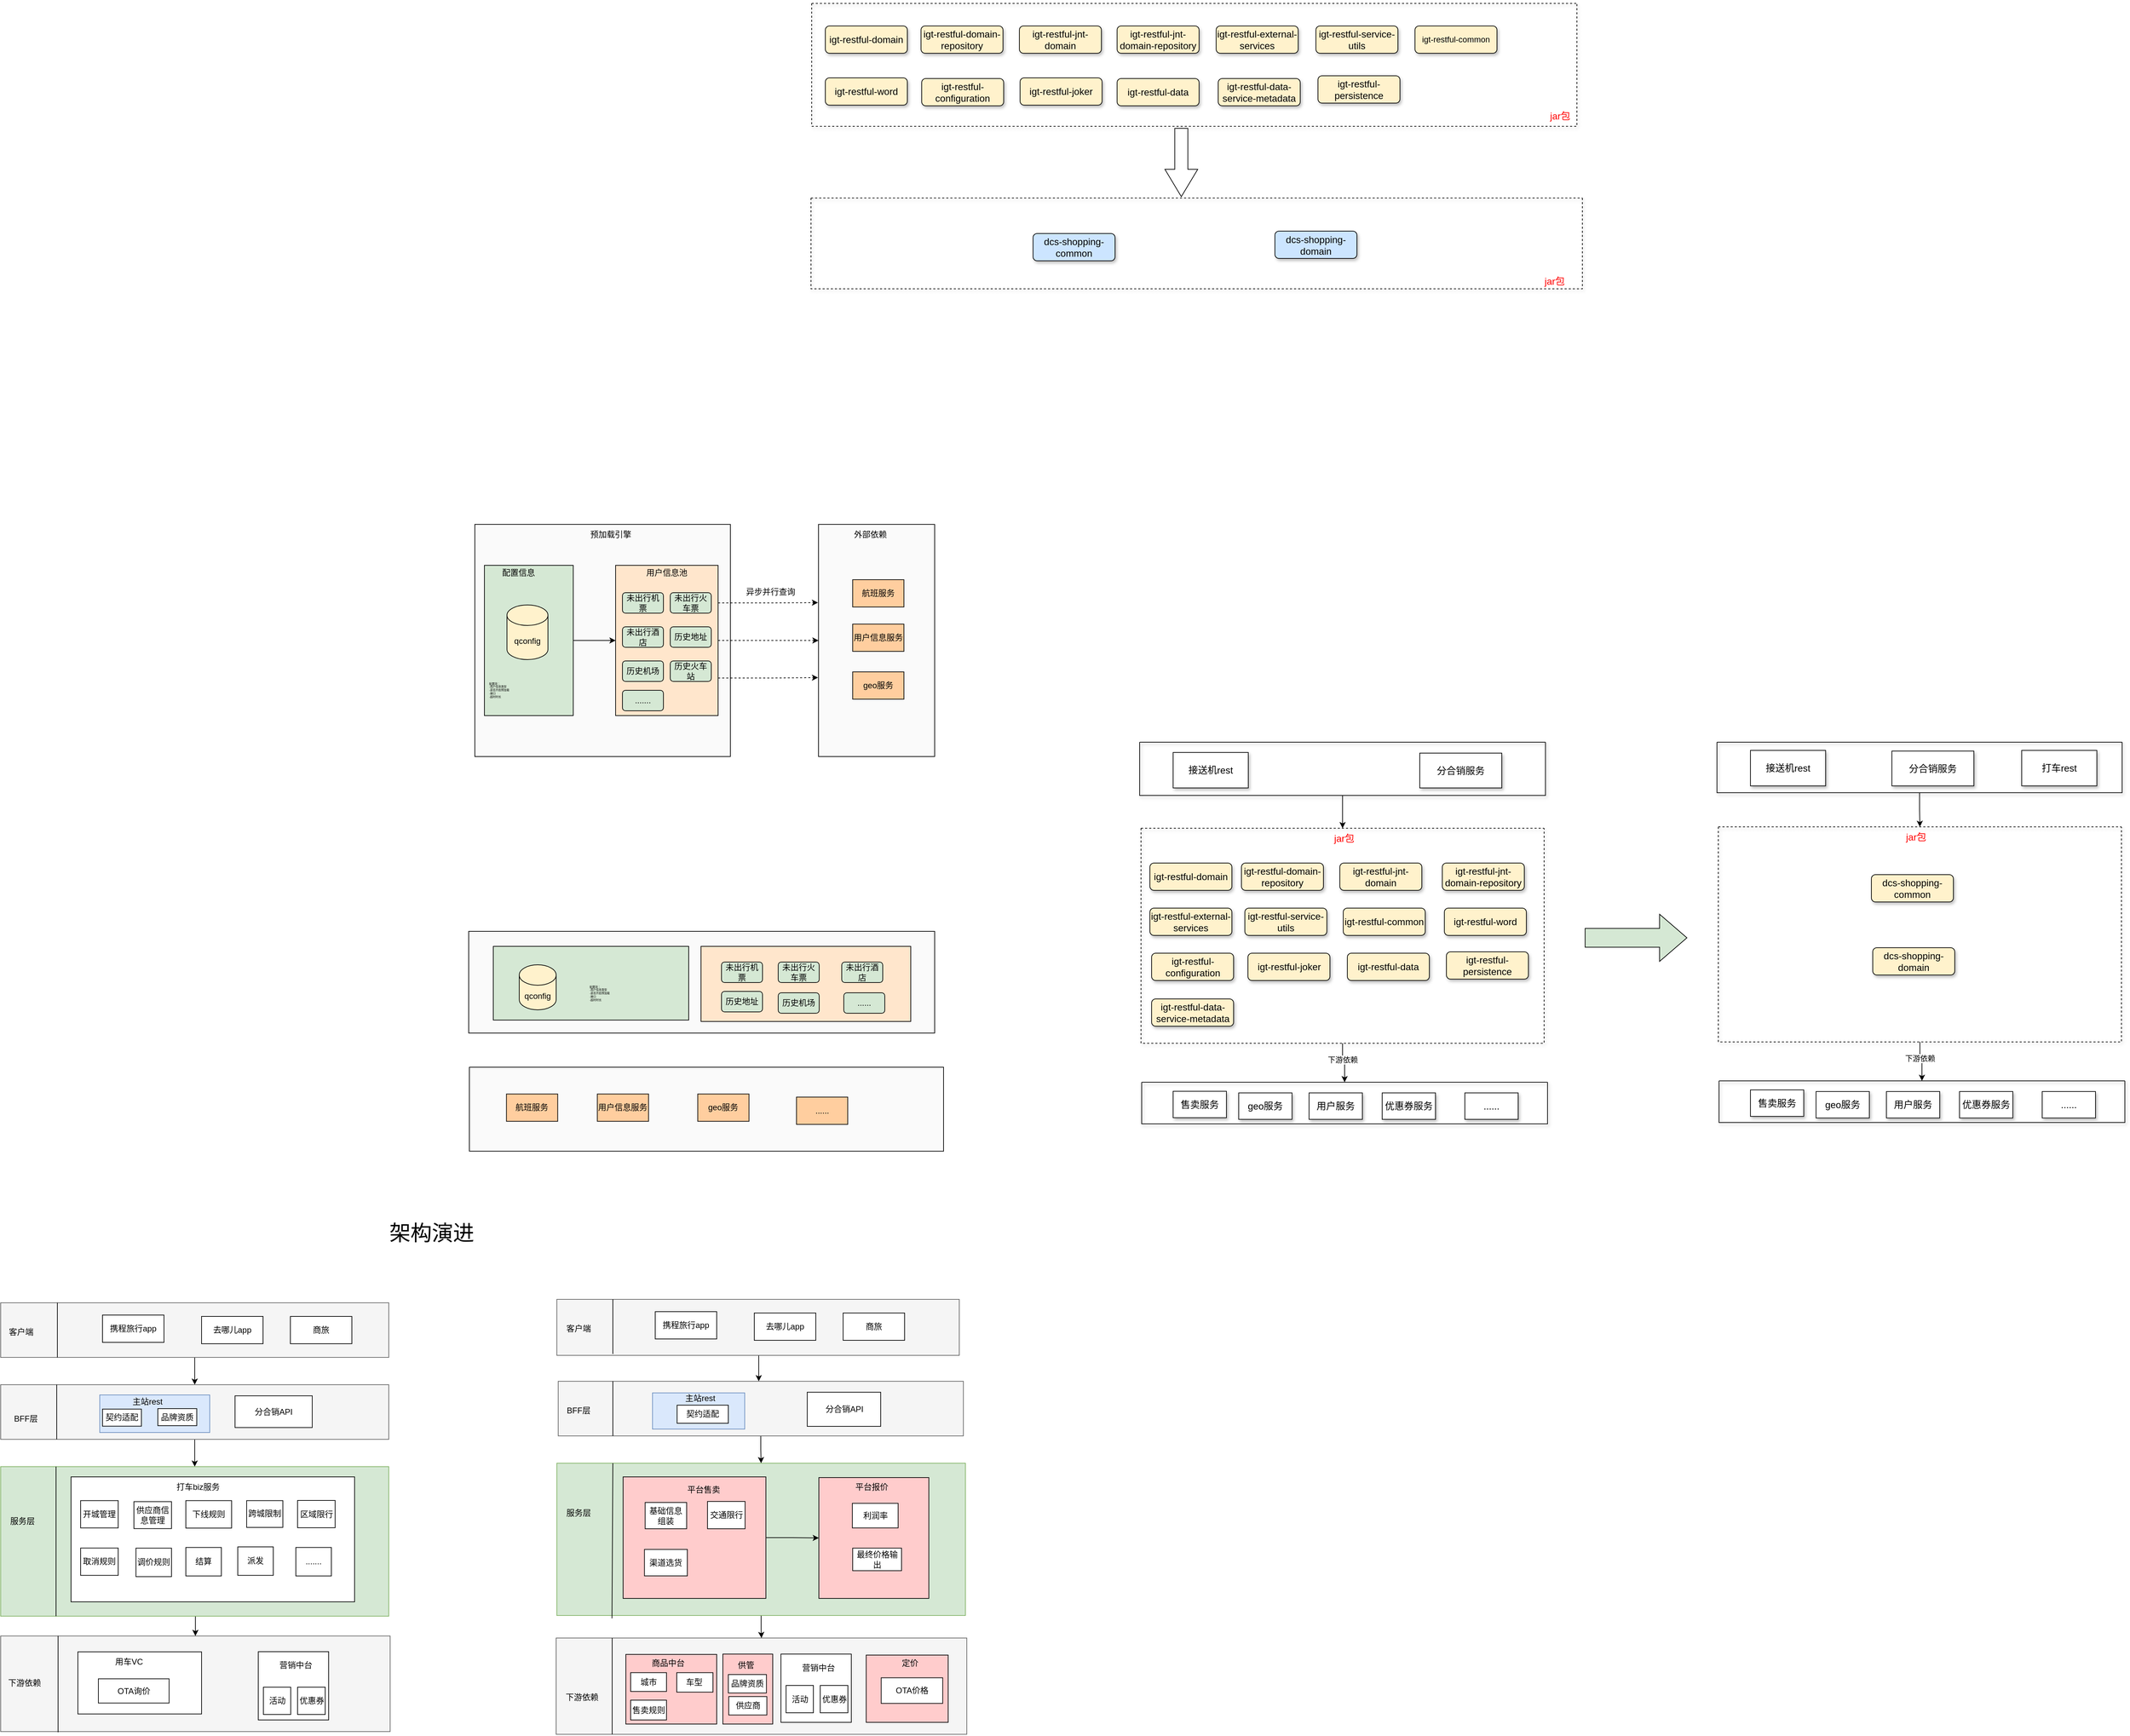<mxfile version="22.1.18" type="github">
  <diagram name="第 1 页" id="ojvPi8WQd3-tFRqyGhmH">
    <mxGraphModel dx="2836" dy="1475" grid="0" gridSize="10" guides="1" tooltips="1" connect="1" arrows="1" fold="1" page="0" pageScale="1" pageWidth="827" pageHeight="1169" math="0" shadow="0">
      <root>
        <mxCell id="0" />
        <mxCell id="1" parent="0" />
        <mxCell id="dn2wFribe9WqmOmaaQCE-37" value="" style="rounded=0;whiteSpace=wrap;html=1;fillColor=#FAFAFA;" parent="1" vertex="1">
          <mxGeometry x="-874" y="140" width="374" height="340" as="geometry" />
        </mxCell>
        <mxCell id="dn2wFribe9WqmOmaaQCE-65" style="edgeStyle=orthogonalEdgeStyle;rounded=0;orthogonalLoop=1;jettySize=auto;html=1;exitX=1;exitY=0.5;exitDx=0;exitDy=0;" parent="1" source="dn2wFribe9WqmOmaaQCE-63" target="dn2wFribe9WqmOmaaQCE-39" edge="1">
          <mxGeometry relative="1" as="geometry" />
        </mxCell>
        <mxCell id="dn2wFribe9WqmOmaaQCE-63" value="" style="rounded=0;whiteSpace=wrap;html=1;fillColor=#D5E8D4;" parent="1" vertex="1">
          <mxGeometry x="-860" y="200" width="130" height="220" as="geometry" />
        </mxCell>
        <mxCell id="dn2wFribe9WqmOmaaQCE-38" value="" style="rounded=0;whiteSpace=wrap;html=1;fillColor=#FAFAFA;" parent="1" vertex="1">
          <mxGeometry x="-371" y="140" width="170" height="340" as="geometry" />
        </mxCell>
        <mxCell id="dn2wFribe9WqmOmaaQCE-57" style="edgeStyle=orthogonalEdgeStyle;rounded=0;orthogonalLoop=1;jettySize=auto;html=1;exitX=1;exitY=0.5;exitDx=0;exitDy=0;entryX=0;entryY=0.5;entryDx=0;entryDy=0;dashed=1;" parent="1" source="dn2wFribe9WqmOmaaQCE-39" target="dn2wFribe9WqmOmaaQCE-38" edge="1">
          <mxGeometry relative="1" as="geometry" />
        </mxCell>
        <mxCell id="dn2wFribe9WqmOmaaQCE-39" value="" style="rounded=0;whiteSpace=wrap;html=1;fillColor=#FFE6CC;" parent="1" vertex="1">
          <mxGeometry x="-668" y="200" width="150" height="220" as="geometry" />
        </mxCell>
        <mxCell id="dn2wFribe9WqmOmaaQCE-40" value="未出行机票" style="rounded=1;whiteSpace=wrap;html=1;fillColor=#D5E8D4;" parent="1" vertex="1">
          <mxGeometry x="-658" y="240" width="60" height="30" as="geometry" />
        </mxCell>
        <mxCell id="dn2wFribe9WqmOmaaQCE-41" value="未出行火车票" style="rounded=1;whiteSpace=wrap;html=1;fillColor=#D5E8D4;" parent="1" vertex="1">
          <mxGeometry x="-588" y="240" width="60" height="30" as="geometry" />
        </mxCell>
        <mxCell id="dn2wFribe9WqmOmaaQCE-42" value="未出行酒店" style="rounded=1;whiteSpace=wrap;html=1;fillColor=#D5E8D4;" parent="1" vertex="1">
          <mxGeometry x="-658" y="290" width="60" height="30" as="geometry" />
        </mxCell>
        <mxCell id="dn2wFribe9WqmOmaaQCE-43" value="历史地址" style="rounded=1;whiteSpace=wrap;html=1;fillColor=#D5E8D4;" parent="1" vertex="1">
          <mxGeometry x="-588" y="290" width="60" height="30" as="geometry" />
        </mxCell>
        <mxCell id="dn2wFribe9WqmOmaaQCE-44" value="历史机场" style="rounded=1;whiteSpace=wrap;html=1;fillColor=#D5E8D4;" parent="1" vertex="1">
          <mxGeometry x="-658" y="340" width="60" height="30" as="geometry" />
        </mxCell>
        <mxCell id="dn2wFribe9WqmOmaaQCE-45" value="历史火车站" style="rounded=1;whiteSpace=wrap;html=1;fillColor=#D5E8D4;" parent="1" vertex="1">
          <mxGeometry x="-588" y="340" width="60" height="30" as="geometry" />
        </mxCell>
        <mxCell id="dn2wFribe9WqmOmaaQCE-46" value="......." style="rounded=1;whiteSpace=wrap;html=1;fillColor=#D5E8D4;" parent="1" vertex="1">
          <mxGeometry x="-658" y="383" width="60" height="30" as="geometry" />
        </mxCell>
        <mxCell id="dn2wFribe9WqmOmaaQCE-50" value="用户信息池" style="text;html=1;strokeColor=none;fillColor=none;align=center;verticalAlign=middle;whiteSpace=wrap;rounded=0;" parent="1" vertex="1">
          <mxGeometry x="-632" y="196" width="78" height="30" as="geometry" />
        </mxCell>
        <mxCell id="dn2wFribe9WqmOmaaQCE-51" value="外部依赖" style="text;html=1;strokeColor=none;fillColor=none;align=center;verticalAlign=middle;whiteSpace=wrap;rounded=0;" parent="1" vertex="1">
          <mxGeometry x="-325" y="140" width="60" height="30" as="geometry" />
        </mxCell>
        <mxCell id="dn2wFribe9WqmOmaaQCE-52" value="航班服务" style="rounded=0;whiteSpace=wrap;html=1;fillColor=#FFCE9F;" parent="1" vertex="1">
          <mxGeometry x="-321" y="221" width="75" height="40" as="geometry" />
        </mxCell>
        <mxCell id="dn2wFribe9WqmOmaaQCE-53" value="用户信息服务" style="rounded=0;whiteSpace=wrap;html=1;fillColor=#FFCE9F;" parent="1" vertex="1">
          <mxGeometry x="-321" y="286" width="75" height="40" as="geometry" />
        </mxCell>
        <mxCell id="dn2wFribe9WqmOmaaQCE-55" value="geo服务" style="rounded=0;whiteSpace=wrap;html=1;fillColor=#FFCE9F;" parent="1" vertex="1">
          <mxGeometry x="-321" y="356" width="75" height="40" as="geometry" />
        </mxCell>
        <mxCell id="dn2wFribe9WqmOmaaQCE-58" style="edgeStyle=orthogonalEdgeStyle;rounded=0;orthogonalLoop=1;jettySize=auto;html=1;exitX=1;exitY=0.75;exitDx=0;exitDy=0;entryX=-0.004;entryY=0.66;entryDx=0;entryDy=0;entryPerimeter=0;dashed=1;" parent="1" source="dn2wFribe9WqmOmaaQCE-39" target="dn2wFribe9WqmOmaaQCE-38" edge="1">
          <mxGeometry relative="1" as="geometry" />
        </mxCell>
        <mxCell id="dn2wFribe9WqmOmaaQCE-59" style="edgeStyle=orthogonalEdgeStyle;rounded=0;orthogonalLoop=1;jettySize=auto;html=1;exitX=1;exitY=0.25;exitDx=0;exitDy=0;entryX=-0.004;entryY=0.337;entryDx=0;entryDy=0;entryPerimeter=0;dashed=1;" parent="1" source="dn2wFribe9WqmOmaaQCE-39" target="dn2wFribe9WqmOmaaQCE-38" edge="1">
          <mxGeometry relative="1" as="geometry" />
        </mxCell>
        <mxCell id="dn2wFribe9WqmOmaaQCE-60" value="异步并行查询" style="text;html=1;strokeColor=none;fillColor=none;align=center;verticalAlign=middle;whiteSpace=wrap;rounded=0;" parent="1" vertex="1">
          <mxGeometry x="-480" y="226" width="78" height="26" as="geometry" />
        </mxCell>
        <mxCell id="dn2wFribe9WqmOmaaQCE-61" value="预加载引擎" style="text;html=1;strokeColor=none;fillColor=none;align=center;verticalAlign=middle;whiteSpace=wrap;rounded=0;" parent="1" vertex="1">
          <mxGeometry x="-710" y="140" width="70" height="30" as="geometry" />
        </mxCell>
        <mxCell id="dn2wFribe9WqmOmaaQCE-62" value="qconfig" style="shape=cylinder3;whiteSpace=wrap;html=1;boundedLbl=1;backgroundOutline=1;size=15;fillColor=#FFF2CC;" parent="1" vertex="1">
          <mxGeometry x="-827" y="258" width="60" height="80" as="geometry" />
        </mxCell>
        <mxCell id="dn2wFribe9WqmOmaaQCE-64" value="配置信息" style="text;html=1;strokeColor=none;fillColor=none;align=center;verticalAlign=middle;whiteSpace=wrap;rounded=0;" parent="1" vertex="1">
          <mxGeometry x="-840" y="196" width="60" height="30" as="geometry" />
        </mxCell>
        <mxCell id="dn2wFribe9WqmOmaaQCE-66" value="配置项：&lt;br style=&quot;font-size: 4px;&quot;&gt;-用户信息类型&lt;br style=&quot;font-size: 4px;&quot;&gt;-是否开启预加载&lt;br style=&quot;font-size: 4px;&quot;&gt;-接口&lt;br style=&quot;font-size: 4px;&quot;&gt;-超时时长" style="text;html=1;strokeColor=none;fillColor=none;align=left;verticalAlign=middle;whiteSpace=wrap;rounded=0;fontSize=4;" parent="1" vertex="1">
          <mxGeometry x="-855.5" y="353" width="121" height="60" as="geometry" />
        </mxCell>
        <mxCell id="dn2wFribe9WqmOmaaQCE-68" value="" style="rounded=0;whiteSpace=wrap;html=1;fillColor=#FAFAFA;" parent="1" vertex="1">
          <mxGeometry x="-883" y="736" width="682" height="149" as="geometry" />
        </mxCell>
        <mxCell id="dn2wFribe9WqmOmaaQCE-70" value="" style="rounded=0;whiteSpace=wrap;html=1;fillColor=#D5E8D4;" parent="1" vertex="1">
          <mxGeometry x="-847" y="758" width="286" height="108" as="geometry" />
        </mxCell>
        <mxCell id="dn2wFribe9WqmOmaaQCE-71" value="" style="rounded=0;whiteSpace=wrap;html=1;fillColor=#FAFAFA;" parent="1" vertex="1">
          <mxGeometry x="-882" y="935" width="694" height="123" as="geometry" />
        </mxCell>
        <mxCell id="dn2wFribe9WqmOmaaQCE-73" value="" style="rounded=0;whiteSpace=wrap;html=1;fillColor=#FFE6CC;" parent="1" vertex="1">
          <mxGeometry x="-543" y="758" width="307" height="110" as="geometry" />
        </mxCell>
        <mxCell id="dn2wFribe9WqmOmaaQCE-74" value="未出行机票" style="rounded=1;whiteSpace=wrap;html=1;fillColor=#D5E8D4;" parent="1" vertex="1">
          <mxGeometry x="-513" y="781" width="60" height="30" as="geometry" />
        </mxCell>
        <mxCell id="dn2wFribe9WqmOmaaQCE-75" value="未出行火车票" style="rounded=1;whiteSpace=wrap;html=1;fillColor=#D5E8D4;" parent="1" vertex="1">
          <mxGeometry x="-430" y="781" width="60" height="30" as="geometry" />
        </mxCell>
        <mxCell id="dn2wFribe9WqmOmaaQCE-76" value="未出行酒店" style="rounded=1;whiteSpace=wrap;html=1;fillColor=#D5E8D4;" parent="1" vertex="1">
          <mxGeometry x="-337" y="781" width="60" height="30" as="geometry" />
        </mxCell>
        <mxCell id="dn2wFribe9WqmOmaaQCE-77" value="历史地址" style="rounded=1;whiteSpace=wrap;html=1;fillColor=#D5E8D4;" parent="1" vertex="1">
          <mxGeometry x="-513" y="824" width="60" height="30" as="geometry" />
        </mxCell>
        <mxCell id="dn2wFribe9WqmOmaaQCE-78" value="历史机场" style="rounded=1;whiteSpace=wrap;html=1;fillColor=#D5E8D4;" parent="1" vertex="1">
          <mxGeometry x="-430" y="826" width="60" height="30" as="geometry" />
        </mxCell>
        <mxCell id="dn2wFribe9WqmOmaaQCE-79" value="......" style="rounded=1;whiteSpace=wrap;html=1;fillColor=#D5E8D4;" parent="1" vertex="1">
          <mxGeometry x="-334" y="826" width="60" height="30" as="geometry" />
        </mxCell>
        <mxCell id="dn2wFribe9WqmOmaaQCE-83" value="航班服务" style="rounded=0;whiteSpace=wrap;html=1;fillColor=#FFCE9F;" parent="1" vertex="1">
          <mxGeometry x="-827.75" y="974.25" width="75" height="40" as="geometry" />
        </mxCell>
        <mxCell id="dn2wFribe9WqmOmaaQCE-84" value="用户信息服务" style="rounded=0;whiteSpace=wrap;html=1;fillColor=#FFCE9F;" parent="1" vertex="1">
          <mxGeometry x="-694.75" y="974.25" width="75" height="40" as="geometry" />
        </mxCell>
        <mxCell id="dn2wFribe9WqmOmaaQCE-85" value="geo服务" style="rounded=0;whiteSpace=wrap;html=1;fillColor=#FFCE9F;" parent="1" vertex="1">
          <mxGeometry x="-547.75" y="974.25" width="75" height="40" as="geometry" />
        </mxCell>
        <mxCell id="dn2wFribe9WqmOmaaQCE-90" value="qconfig" style="shape=cylinder3;whiteSpace=wrap;html=1;boundedLbl=1;backgroundOutline=1;size=15;fillColor=#FFF2CC;" parent="1" vertex="1">
          <mxGeometry x="-809" y="785" width="54" height="66" as="geometry" />
        </mxCell>
        <mxCell id="dn2wFribe9WqmOmaaQCE-92" value="配置项：&lt;br style=&quot;font-size: 4px;&quot;&gt;-用户信息类型&lt;br style=&quot;font-size: 4px;&quot;&gt;-是否开启预加载&lt;br style=&quot;font-size: 4px;&quot;&gt;-接口&lt;br style=&quot;font-size: 4px;&quot;&gt;-超时时长" style="text;html=1;strokeColor=none;fillColor=none;align=left;verticalAlign=middle;whiteSpace=wrap;rounded=0;fontSize=4;" parent="1" vertex="1">
          <mxGeometry x="-708" y="797" width="121" height="60" as="geometry" />
        </mxCell>
        <mxCell id="dn2wFribe9WqmOmaaQCE-95" value="......" style="rounded=0;whiteSpace=wrap;html=1;fillColor=#FFCE9F;" parent="1" vertex="1">
          <mxGeometry x="-403.25" y="978.75" width="75" height="40" as="geometry" />
        </mxCell>
        <mxCell id="n12spc9v7HAxNl4aVp7A-15" value="" style="whiteSpace=wrap;html=1;fillColor=#f5f5f5;strokeColor=#666666;fontColor=#333333;" parent="1" vertex="1">
          <mxGeometry x="-755" y="1771" width="601" height="141" as="geometry" />
        </mxCell>
        <mxCell id="n12spc9v7HAxNl4aVp7A-16" value="" style="whiteSpace=wrap;html=1;fillColor=#FFCCCC;" parent="1" vertex="1">
          <mxGeometry x="-653" y="1795" width="133" height="102" as="geometry" />
        </mxCell>
        <mxCell id="n12spc9v7HAxNl4aVp7A-91" style="edgeStyle=orthogonalEdgeStyle;rounded=0;orthogonalLoop=1;jettySize=auto;html=1;exitX=0.5;exitY=1;exitDx=0;exitDy=0;entryX=0.5;entryY=0;entryDx=0;entryDy=0;" parent="1" edge="1">
          <mxGeometry relative="1" as="geometry">
            <mxPoint x="-460.5" y="1356" as="sourcePoint" />
            <mxPoint x="-458.5" y="1395" as="targetPoint" />
          </mxGeometry>
        </mxCell>
        <mxCell id="n12spc9v7HAxNl4aVp7A-17" value="" style="whiteSpace=wrap;html=1;fillColor=#f5f5f5;fontColor=#333333;strokeColor=#666666;" parent="1" vertex="1">
          <mxGeometry x="-754" y="1275" width="589" height="82" as="geometry" />
        </mxCell>
        <mxCell id="n12spc9v7HAxNl4aVp7A-18" value="" style="endArrow=none;html=1;" parent="1" edge="1">
          <mxGeometry width="50" height="50" relative="1" as="geometry">
            <mxPoint x="-672" y="1355" as="sourcePoint" />
            <mxPoint x="-672" y="1275" as="targetPoint" />
          </mxGeometry>
        </mxCell>
        <mxCell id="n12spc9v7HAxNl4aVp7A-19" value="客户端" style="text;html=1;strokeColor=none;fillColor=none;align=center;verticalAlign=middle;whiteSpace=wrap;" parent="1" vertex="1">
          <mxGeometry x="-752" y="1303" width="60" height="30" as="geometry" />
        </mxCell>
        <mxCell id="n12spc9v7HAxNl4aVp7A-20" value="携程旅行app" style="whiteSpace=wrap;html=1;" parent="1" vertex="1">
          <mxGeometry x="-610" y="1293" width="90" height="40" as="geometry" />
        </mxCell>
        <mxCell id="n12spc9v7HAxNl4aVp7A-21" value="去哪儿app" style="whiteSpace=wrap;html=1;" parent="1" vertex="1">
          <mxGeometry x="-465" y="1295" width="90" height="40" as="geometry" />
        </mxCell>
        <mxCell id="n12spc9v7HAxNl4aVp7A-25" value="商旅" style="whiteSpace=wrap;html=1;" parent="1" vertex="1">
          <mxGeometry x="-335" y="1295" width="90" height="40" as="geometry" />
        </mxCell>
        <mxCell id="pNZCPgI4A5s0o7uovuhv-4" style="edgeStyle=orthogonalEdgeStyle;rounded=0;orthogonalLoop=1;jettySize=auto;html=1;exitX=0.5;exitY=1;exitDx=0;exitDy=0;entryX=0.5;entryY=0;entryDx=0;entryDy=0;" edge="1" parent="1" source="n12spc9v7HAxNl4aVp7A-26" target="n12spc9v7HAxNl4aVp7A-29">
          <mxGeometry relative="1" as="geometry" />
        </mxCell>
        <mxCell id="n12spc9v7HAxNl4aVp7A-26" value="" style="whiteSpace=wrap;html=1;fillColor=#f5f5f5;fontColor=#333333;strokeColor=#666666;" parent="1" vertex="1">
          <mxGeometry x="-752" y="1395" width="593" height="80" as="geometry" />
        </mxCell>
        <mxCell id="n12spc9v7HAxNl4aVp7A-27" value="" style="endArrow=none;html=1;" parent="1" edge="1">
          <mxGeometry width="50" height="50" relative="1" as="geometry">
            <mxPoint x="-672" y="1475" as="sourcePoint" />
            <mxPoint x="-672" y="1395" as="targetPoint" />
          </mxGeometry>
        </mxCell>
        <mxCell id="n12spc9v7HAxNl4aVp7A-28" value="BFF层" style="text;html=1;strokeColor=none;fillColor=none;align=center;verticalAlign=middle;whiteSpace=wrap;" parent="1" vertex="1">
          <mxGeometry x="-752" y="1422.5" width="60" height="30" as="geometry" />
        </mxCell>
        <mxCell id="n12spc9v7HAxNl4aVp7A-151" style="edgeStyle=orthogonalEdgeStyle;rounded=0;orthogonalLoop=1;jettySize=auto;html=1;exitX=0.5;exitY=1;exitDx=0;exitDy=0;" parent="1" source="n12spc9v7HAxNl4aVp7A-29" target="n12spc9v7HAxNl4aVp7A-15" edge="1">
          <mxGeometry relative="1" as="geometry" />
        </mxCell>
        <mxCell id="n12spc9v7HAxNl4aVp7A-29" value="" style="whiteSpace=wrap;html=1;fillColor=#d5e8d4;strokeColor=#82b366;" parent="1" vertex="1">
          <mxGeometry x="-754" y="1515" width="598" height="223" as="geometry" />
        </mxCell>
        <mxCell id="n12spc9v7HAxNl4aVp7A-30" value="服务层" style="text;html=1;strokeColor=none;fillColor=none;align=center;verticalAlign=middle;whiteSpace=wrap;" parent="1" vertex="1">
          <mxGeometry x="-752" y="1572.5" width="60" height="30" as="geometry" />
        </mxCell>
        <mxCell id="n12spc9v7HAxNl4aVp7A-31" value="" style="whiteSpace=wrap;html=1;fillColor=#dae8fc;strokeColor=#6c8ebf;" parent="1" vertex="1">
          <mxGeometry x="-614" y="1412" width="135" height="53" as="geometry" />
        </mxCell>
        <mxCell id="n12spc9v7HAxNl4aVp7A-33" value="契约适配" style="whiteSpace=wrap;html=1;" parent="1" vertex="1">
          <mxGeometry x="-578" y="1430" width="75" height="26.5" as="geometry" />
        </mxCell>
        <mxCell id="n12spc9v7HAxNl4aVp7A-34" value="分合销API" style="whiteSpace=wrap;html=1;" parent="1" vertex="1">
          <mxGeometry x="-387.5" y="1411" width="107.5" height="50" as="geometry" />
        </mxCell>
        <mxCell id="n12spc9v7HAxNl4aVp7A-35" value="" style="endArrow=none;html=1;exitX=0.135;exitY=1.019;exitDx=0;exitDy=0;exitPerimeter=0;" parent="1" source="n12spc9v7HAxNl4aVp7A-29" edge="1">
          <mxGeometry width="50" height="50" relative="1" as="geometry">
            <mxPoint x="-672" y="1663" as="sourcePoint" />
            <mxPoint x="-672" y="1515" as="targetPoint" />
          </mxGeometry>
        </mxCell>
        <mxCell id="n12spc9v7HAxNl4aVp7A-36" value="售卖" style="text;html=1;strokeColor=none;fillColor=none;align=center;verticalAlign=middle;whiteSpace=wrap;" parent="1" vertex="1">
          <mxGeometry x="-532" y="1545" width="60" height="30" as="geometry" />
        </mxCell>
        <mxCell id="n12spc9v7HAxNl4aVp7A-37" value="" style="whiteSpace=wrap;html=1;fillColor=#FFCCCC;" parent="1" vertex="1">
          <mxGeometry x="-370.5" y="1536" width="161" height="177" as="geometry" />
        </mxCell>
        <mxCell id="n12spc9v7HAxNl4aVp7A-38" value="平台报价" style="text;html=1;strokeColor=none;fillColor=none;align=center;verticalAlign=middle;whiteSpace=wrap;" parent="1" vertex="1">
          <mxGeometry x="-322.75" y="1535" width="60" height="30" as="geometry" />
        </mxCell>
        <mxCell id="pNZCPgI4A5s0o7uovuhv-1" style="edgeStyle=orthogonalEdgeStyle;rounded=0;orthogonalLoop=1;jettySize=auto;html=1;exitX=1;exitY=0.5;exitDx=0;exitDy=0;entryX=0;entryY=0.5;entryDx=0;entryDy=0;" edge="1" parent="1" source="n12spc9v7HAxNl4aVp7A-39" target="n12spc9v7HAxNl4aVp7A-37">
          <mxGeometry relative="1" as="geometry" />
        </mxCell>
        <mxCell id="n12spc9v7HAxNl4aVp7A-39" value="" style="whiteSpace=wrap;html=1;fillColor=#FFCCCC;" parent="1" vertex="1">
          <mxGeometry x="-657" y="1535" width="209" height="178" as="geometry" />
        </mxCell>
        <mxCell id="n12spc9v7HAxNl4aVp7A-40" value="平台售卖" style="text;html=1;strokeColor=none;fillColor=none;align=center;verticalAlign=middle;whiteSpace=wrap;" parent="1" vertex="1">
          <mxGeometry x="-569.5" y="1539" width="60" height="30" as="geometry" />
        </mxCell>
        <mxCell id="n12spc9v7HAxNl4aVp7A-41" value="" style="endArrow=none;html=1;" parent="1" edge="1">
          <mxGeometry width="50" height="50" relative="1" as="geometry">
            <mxPoint x="-673" y="1912" as="sourcePoint" />
            <mxPoint x="-673" y="1771" as="targetPoint" />
          </mxGeometry>
        </mxCell>
        <mxCell id="n12spc9v7HAxNl4aVp7A-42" value="下游依赖" style="text;html=1;strokeColor=none;fillColor=none;align=center;verticalAlign=middle;whiteSpace=wrap;" parent="1" vertex="1">
          <mxGeometry x="-747" y="1843" width="60" height="30" as="geometry" />
        </mxCell>
        <mxCell id="n12spc9v7HAxNl4aVp7A-43" value="城市" style="whiteSpace=wrap;html=1;" parent="1" vertex="1">
          <mxGeometry x="-646" y="1821.75" width="52.5" height="27.5" as="geometry" />
        </mxCell>
        <mxCell id="n12spc9v7HAxNl4aVp7A-47" value="最终价格输出" style="whiteSpace=wrap;html=1;" parent="1" vertex="1">
          <mxGeometry x="-321" y="1639.37" width="71.5" height="33" as="geometry" />
        </mxCell>
        <mxCell id="n12spc9v7HAxNl4aVp7A-48" value="利润率" style="whiteSpace=wrap;html=1;" parent="1" vertex="1">
          <mxGeometry x="-321.5" y="1573.75" width="67" height="36" as="geometry" />
        </mxCell>
        <mxCell id="n12spc9v7HAxNl4aVp7A-50" value="车型&lt;span style=&quot;white-space: pre;&quot;&gt;&#x9;&lt;/span&gt;" style="whiteSpace=wrap;html=1;" parent="1" vertex="1">
          <mxGeometry x="-578.5" y="1821.75" width="53" height="28.5" as="geometry" />
        </mxCell>
        <mxCell id="n12spc9v7HAxNl4aVp7A-51" value="售卖规则" style="whiteSpace=wrap;html=1;" parent="1" vertex="1">
          <mxGeometry x="-646" y="1862" width="52.5" height="29" as="geometry" />
        </mxCell>
        <mxCell id="n12spc9v7HAxNl4aVp7A-53" value="商品中台" style="text;html=1;strokeColor=none;fillColor=none;align=center;verticalAlign=middle;whiteSpace=wrap;" parent="1" vertex="1">
          <mxGeometry x="-621" y="1793" width="60" height="30" as="geometry" />
        </mxCell>
        <mxCell id="n12spc9v7HAxNl4aVp7A-54" value="" style="whiteSpace=wrap;html=1;" parent="1" vertex="1">
          <mxGeometry x="-426" y="1794.5" width="103" height="100" as="geometry" />
        </mxCell>
        <mxCell id="n12spc9v7HAxNl4aVp7A-55" value="营销中台" style="text;html=1;strokeColor=none;fillColor=none;align=center;verticalAlign=middle;whiteSpace=wrap;" parent="1" vertex="1">
          <mxGeometry x="-401" y="1799.5" width="60" height="30" as="geometry" />
        </mxCell>
        <mxCell id="n12spc9v7HAxNl4aVp7A-56" value="活动" style="whiteSpace=wrap;html=1;" parent="1" vertex="1">
          <mxGeometry x="-418.5" y="1840.5" width="40" height="40" as="geometry" />
        </mxCell>
        <mxCell id="n12spc9v7HAxNl4aVp7A-57" value="优惠券" style="whiteSpace=wrap;html=1;" parent="1" vertex="1">
          <mxGeometry x="-368.5" y="1840.5" width="40.5" height="40" as="geometry" />
        </mxCell>
        <mxCell id="n12spc9v7HAxNl4aVp7A-58" value="渠道选货" style="whiteSpace=wrap;html=1;" parent="1" vertex="1">
          <mxGeometry x="-625.75" y="1641.25" width="62.75" height="38.75" as="geometry" />
        </mxCell>
        <mxCell id="n12spc9v7HAxNl4aVp7A-59" value="交通限行" style="whiteSpace=wrap;html=1;" parent="1" vertex="1">
          <mxGeometry x="-533.5" y="1571" width="55" height="40" as="geometry" />
        </mxCell>
        <mxCell id="n12spc9v7HAxNl4aVp7A-60" value="基础信息组装" style="whiteSpace=wrap;html=1;" parent="1" vertex="1">
          <mxGeometry x="-624.75" y="1572.5" width="60.75" height="38.5" as="geometry" />
        </mxCell>
        <mxCell id="n12spc9v7HAxNl4aVp7A-66" value="" style="whiteSpace=wrap;html=1;fillColor=#FFCCCC;" parent="1" vertex="1">
          <mxGeometry x="-301.25" y="1796" width="120" height="98.5" as="geometry" />
        </mxCell>
        <mxCell id="n12spc9v7HAxNl4aVp7A-69" value="&lt;div style=&quot;text-align: start;&quot;&gt;OTA价格&lt;/div&gt;" style="whiteSpace=wrap;html=1;" parent="1" vertex="1">
          <mxGeometry x="-279.25" y="1829.25" width="90" height="37.5" as="geometry" />
        </mxCell>
        <mxCell id="n12spc9v7HAxNl4aVp7A-79" value="定价" style="text;html=1;strokeColor=none;fillColor=none;align=center;verticalAlign=middle;whiteSpace=wrap;" parent="1" vertex="1">
          <mxGeometry x="-266.75" y="1793" width="60" height="30" as="geometry" />
        </mxCell>
        <mxCell id="n12spc9v7HAxNl4aVp7A-80" value="主站rest" style="text;html=1;strokeColor=none;fillColor=none;align=center;verticalAlign=middle;whiteSpace=wrap;rounded=0;" parent="1" vertex="1">
          <mxGeometry x="-574" y="1405" width="60" height="30" as="geometry" />
        </mxCell>
        <mxCell id="n12spc9v7HAxNl4aVp7A-92" value="" style="whiteSpace=wrap;html=1;fillColor=#f5f5f5;strokeColor=#666666;fontColor=#333333;" parent="1" vertex="1">
          <mxGeometry x="-1568" y="1768" width="570" height="140" as="geometry" />
        </mxCell>
        <mxCell id="n12spc9v7HAxNl4aVp7A-93" value="" style="whiteSpace=wrap;html=1;" parent="1" vertex="1">
          <mxGeometry x="-1455" y="1791.25" width="181" height="91" as="geometry" />
        </mxCell>
        <mxCell id="5h83ffTivOZT2kAHfoAY-116" style="edgeStyle=orthogonalEdgeStyle;rounded=0;orthogonalLoop=1;jettySize=auto;html=1;exitX=0.5;exitY=1;exitDx=0;exitDy=0;entryX=0.5;entryY=0;entryDx=0;entryDy=0;" parent="1" source="n12spc9v7HAxNl4aVp7A-95" target="n12spc9v7HAxNl4aVp7A-102" edge="1">
          <mxGeometry relative="1" as="geometry" />
        </mxCell>
        <mxCell id="n12spc9v7HAxNl4aVp7A-95" value="" style="whiteSpace=wrap;html=1;fillColor=#f5f5f5;fontColor=#333333;strokeColor=#666666;" parent="1" vertex="1">
          <mxGeometry x="-1568" y="1280" width="568" height="80" as="geometry" />
        </mxCell>
        <mxCell id="n12spc9v7HAxNl4aVp7A-96" value="" style="endArrow=none;html=1;" parent="1" edge="1">
          <mxGeometry width="50" height="50" relative="1" as="geometry">
            <mxPoint x="-1485" y="1360" as="sourcePoint" />
            <mxPoint x="-1485" y="1280" as="targetPoint" />
          </mxGeometry>
        </mxCell>
        <mxCell id="n12spc9v7HAxNl4aVp7A-97" value="客户端" style="text;html=1;strokeColor=none;fillColor=none;align=center;verticalAlign=middle;whiteSpace=wrap;" parent="1" vertex="1">
          <mxGeometry x="-1568" y="1308" width="60" height="30" as="geometry" />
        </mxCell>
        <mxCell id="n12spc9v7HAxNl4aVp7A-98" value="携程旅行app" style="whiteSpace=wrap;html=1;" parent="1" vertex="1">
          <mxGeometry x="-1419" y="1298" width="90" height="40" as="geometry" />
        </mxCell>
        <mxCell id="n12spc9v7HAxNl4aVp7A-99" value="去哪儿app" style="whiteSpace=wrap;html=1;" parent="1" vertex="1">
          <mxGeometry x="-1274" y="1300" width="90" height="40" as="geometry" />
        </mxCell>
        <mxCell id="n12spc9v7HAxNl4aVp7A-100" value="商旅" style="whiteSpace=wrap;html=1;" parent="1" vertex="1">
          <mxGeometry x="-1144" y="1300" width="90" height="40" as="geometry" />
        </mxCell>
        <mxCell id="5h83ffTivOZT2kAHfoAY-117" style="edgeStyle=orthogonalEdgeStyle;rounded=0;orthogonalLoop=1;jettySize=auto;html=1;exitX=0.5;exitY=1;exitDx=0;exitDy=0;entryX=0.5;entryY=0;entryDx=0;entryDy=0;" parent="1" source="n12spc9v7HAxNl4aVp7A-102" target="n12spc9v7HAxNl4aVp7A-106" edge="1">
          <mxGeometry relative="1" as="geometry" />
        </mxCell>
        <mxCell id="n12spc9v7HAxNl4aVp7A-102" value="" style="whiteSpace=wrap;html=1;fillColor=#f5f5f5;fontColor=#333333;strokeColor=#666666;" parent="1" vertex="1">
          <mxGeometry x="-1568" y="1400" width="568" height="80" as="geometry" />
        </mxCell>
        <mxCell id="n12spc9v7HAxNl4aVp7A-103" value="" style="endArrow=none;html=1;" parent="1" edge="1">
          <mxGeometry width="50" height="50" relative="1" as="geometry">
            <mxPoint x="-1486" y="1480" as="sourcePoint" />
            <mxPoint x="-1486" y="1400" as="targetPoint" />
          </mxGeometry>
        </mxCell>
        <mxCell id="n12spc9v7HAxNl4aVp7A-104" value="BFF层" style="text;html=1;strokeColor=none;fillColor=none;align=center;verticalAlign=middle;whiteSpace=wrap;" parent="1" vertex="1">
          <mxGeometry x="-1561" y="1435" width="60" height="30" as="geometry" />
        </mxCell>
        <mxCell id="n12spc9v7HAxNl4aVp7A-153" style="edgeStyle=orthogonalEdgeStyle;rounded=0;orthogonalLoop=1;jettySize=auto;html=1;exitX=0.5;exitY=1;exitDx=0;exitDy=0;entryX=0.5;entryY=0;entryDx=0;entryDy=0;" parent="1" source="n12spc9v7HAxNl4aVp7A-106" target="n12spc9v7HAxNl4aVp7A-92" edge="1">
          <mxGeometry relative="1" as="geometry" />
        </mxCell>
        <mxCell id="n12spc9v7HAxNl4aVp7A-106" value="" style="whiteSpace=wrap;html=1;fillColor=#d5e8d4;strokeColor=#82b366;" parent="1" vertex="1">
          <mxGeometry x="-1568" y="1520" width="568" height="219" as="geometry" />
        </mxCell>
        <mxCell id="n12spc9v7HAxNl4aVp7A-107" value="服务层" style="text;html=1;strokeColor=none;fillColor=none;align=center;verticalAlign=middle;whiteSpace=wrap;" parent="1" vertex="1">
          <mxGeometry x="-1566" y="1585" width="60" height="30" as="geometry" />
        </mxCell>
        <mxCell id="n12spc9v7HAxNl4aVp7A-108" value="" style="whiteSpace=wrap;html=1;fillColor=#dae8fc;strokeColor=#6c8ebf;" parent="1" vertex="1">
          <mxGeometry x="-1423" y="1415" width="161" height="55" as="geometry" />
        </mxCell>
        <mxCell id="n12spc9v7HAxNl4aVp7A-109" value="契约适配" style="whiteSpace=wrap;html=1;" parent="1" vertex="1">
          <mxGeometry x="-1419" y="1435.75" width="57" height="25" as="geometry" />
        </mxCell>
        <mxCell id="n12spc9v7HAxNl4aVp7A-110" value="分合销API" style="whiteSpace=wrap;html=1;" parent="1" vertex="1">
          <mxGeometry x="-1225" y="1416.25" width="113" height="46.5" as="geometry" />
        </mxCell>
        <mxCell id="n12spc9v7HAxNl4aVp7A-111" value="" style="endArrow=none;html=1;" parent="1" edge="1">
          <mxGeometry width="50" height="50" relative="1" as="geometry">
            <mxPoint x="-1487" y="1739" as="sourcePoint" />
            <mxPoint x="-1487" y="1520" as="targetPoint" />
          </mxGeometry>
        </mxCell>
        <mxCell id="n12spc9v7HAxNl4aVp7A-112" value="售卖" style="text;html=1;strokeColor=none;fillColor=none;align=center;verticalAlign=middle;whiteSpace=wrap;" parent="1" vertex="1">
          <mxGeometry x="-1341" y="1550" width="60" height="30" as="geometry" />
        </mxCell>
        <mxCell id="n12spc9v7HAxNl4aVp7A-116" value="" style="whiteSpace=wrap;html=1;" parent="1" vertex="1">
          <mxGeometry x="-1465" y="1535" width="415" height="183" as="geometry" />
        </mxCell>
        <mxCell id="n12spc9v7HAxNl4aVp7A-117" value="打车biz服务" style="text;html=1;strokeColor=none;fillColor=none;align=center;verticalAlign=middle;whiteSpace=wrap;" parent="1" vertex="1">
          <mxGeometry x="-1321.75" y="1537" width="85.5" height="26" as="geometry" />
        </mxCell>
        <mxCell id="n12spc9v7HAxNl4aVp7A-118" value="" style="endArrow=none;html=1;" parent="1" edge="1">
          <mxGeometry width="50" height="50" relative="1" as="geometry">
            <mxPoint x="-1484" y="1909" as="sourcePoint" />
            <mxPoint x="-1484" y="1768" as="targetPoint" />
          </mxGeometry>
        </mxCell>
        <mxCell id="n12spc9v7HAxNl4aVp7A-119" value="下游依赖" style="text;html=1;strokeColor=none;fillColor=none;align=center;verticalAlign=middle;whiteSpace=wrap;" parent="1" vertex="1">
          <mxGeometry x="-1563" y="1821.75" width="60" height="30" as="geometry" />
        </mxCell>
        <mxCell id="n12spc9v7HAxNl4aVp7A-120" value="OTA询价" style="whiteSpace=wrap;html=1;" parent="1" vertex="1">
          <mxGeometry x="-1425" y="1830.75" width="103.5" height="35.5" as="geometry" />
        </mxCell>
        <mxCell id="n12spc9v7HAxNl4aVp7A-125" value="用车VC" style="text;html=1;strokeColor=none;fillColor=none;align=center;verticalAlign=middle;whiteSpace=wrap;" parent="1" vertex="1">
          <mxGeometry x="-1410" y="1791.25" width="60" height="30" as="geometry" />
        </mxCell>
        <mxCell id="n12spc9v7HAxNl4aVp7A-130" value="下线规则" style="whiteSpace=wrap;html=1;" parent="1" vertex="1">
          <mxGeometry x="-1297" y="1569.75" width="67" height="40.25" as="geometry" />
        </mxCell>
        <mxCell id="n12spc9v7HAxNl4aVp7A-131" value="跨城限制" style="whiteSpace=wrap;html=1;" parent="1" vertex="1">
          <mxGeometry x="-1208" y="1569.75" width="53" height="39.25" as="geometry" />
        </mxCell>
        <mxCell id="n12spc9v7HAxNl4aVp7A-136" value="主站rest" style="text;html=1;strokeColor=none;fillColor=none;align=center;verticalAlign=middle;whiteSpace=wrap;rounded=0;" parent="1" vertex="1">
          <mxGeometry x="-1383" y="1410" width="60" height="30" as="geometry" />
        </mxCell>
        <mxCell id="n12spc9v7HAxNl4aVp7A-137" value="区域限行" style="whiteSpace=wrap;html=1;" parent="1" vertex="1">
          <mxGeometry x="-1133.5" y="1569.5" width="55" height="40" as="geometry" />
        </mxCell>
        <mxCell id="n12spc9v7HAxNl4aVp7A-138" value="开城管理" style="whiteSpace=wrap;html=1;" parent="1" vertex="1">
          <mxGeometry x="-1451" y="1569.75" width="55" height="40" as="geometry" />
        </mxCell>
        <mxCell id="n12spc9v7HAxNl4aVp7A-139" value="供应商信息管理" style="whiteSpace=wrap;html=1;" parent="1" vertex="1">
          <mxGeometry x="-1373" y="1571.25" width="55" height="39.5" as="geometry" />
        </mxCell>
        <mxCell id="n12spc9v7HAxNl4aVp7A-140" value="品牌资质" style="whiteSpace=wrap;html=1;" parent="1" vertex="1">
          <mxGeometry x="-1338" y="1435" width="57" height="25" as="geometry" />
        </mxCell>
        <mxCell id="n12spc9v7HAxNl4aVp7A-141" value="取消规则" style="whiteSpace=wrap;html=1;" parent="1" vertex="1">
          <mxGeometry x="-1451" y="1639.25" width="55" height="40" as="geometry" />
        </mxCell>
        <mxCell id="n12spc9v7HAxNl4aVp7A-142" value="调价规则" style="whiteSpace=wrap;html=1;" parent="1" vertex="1">
          <mxGeometry x="-1370" y="1639.37" width="52" height="41.75" as="geometry" />
        </mxCell>
        <mxCell id="n12spc9v7HAxNl4aVp7A-144" style="edgeStyle=orthogonalEdgeStyle;rounded=0;orthogonalLoop=1;jettySize=auto;html=1;exitX=0.5;exitY=1;exitDx=0;exitDy=0;" parent="1" source="n12spc9v7HAxNl4aVp7A-97" target="n12spc9v7HAxNl4aVp7A-97" edge="1">
          <mxGeometry relative="1" as="geometry" />
        </mxCell>
        <mxCell id="n12spc9v7HAxNl4aVp7A-155" value="" style="whiteSpace=wrap;html=1;fillColor=#FFCCCC;" parent="1" vertex="1">
          <mxGeometry x="-511" y="1794.5" width="73" height="102.5" as="geometry" />
        </mxCell>
        <mxCell id="n12spc9v7HAxNl4aVp7A-156" value="供管" style="text;html=1;strokeColor=none;fillColor=none;align=center;verticalAlign=middle;whiteSpace=wrap;" parent="1" vertex="1">
          <mxGeometry x="-507" y="1796" width="60" height="30" as="geometry" />
        </mxCell>
        <mxCell id="n12spc9v7HAxNl4aVp7A-157" value="品牌资质" style="whiteSpace=wrap;html=1;" parent="1" vertex="1">
          <mxGeometry x="-503" y="1824.5" width="55.75" height="27" as="geometry" />
        </mxCell>
        <mxCell id="n12spc9v7HAxNl4aVp7A-159" value="供应商" style="whiteSpace=wrap;html=1;" parent="1" vertex="1">
          <mxGeometry x="-502.37" y="1856.75" width="55.75" height="27" as="geometry" />
        </mxCell>
        <mxCell id="n12spc9v7HAxNl4aVp7A-160" value="" style="whiteSpace=wrap;html=1;" parent="1" vertex="1">
          <mxGeometry x="-1191" y="1791" width="103" height="100" as="geometry" />
        </mxCell>
        <mxCell id="n12spc9v7HAxNl4aVp7A-161" value="营销中台" style="text;html=1;strokeColor=none;fillColor=none;align=center;verticalAlign=middle;whiteSpace=wrap;" parent="1" vertex="1">
          <mxGeometry x="-1166" y="1796" width="60" height="30" as="geometry" />
        </mxCell>
        <mxCell id="n12spc9v7HAxNl4aVp7A-162" value="活动" style="whiteSpace=wrap;html=1;" parent="1" vertex="1">
          <mxGeometry x="-1183.5" y="1843" width="40" height="40" as="geometry" />
        </mxCell>
        <mxCell id="n12spc9v7HAxNl4aVp7A-163" value="优惠券" style="whiteSpace=wrap;html=1;" parent="1" vertex="1">
          <mxGeometry x="-1133.5" y="1843" width="40.5" height="40" as="geometry" />
        </mxCell>
        <mxCell id="n12spc9v7HAxNl4aVp7A-164" value="架构演进" style="text;html=1;strokeColor=none;fillColor=none;align=center;verticalAlign=middle;whiteSpace=wrap;rounded=0;fontSize=31;fontStyle=0" parent="1" vertex="1">
          <mxGeometry x="-1043" y="1158" width="212" height="40" as="geometry" />
        </mxCell>
        <mxCell id="n12spc9v7HAxNl4aVp7A-165" value="igt-restful-common" style="rounded=1;whiteSpace=wrap;html=1;fillColor=#FFF2CC;shadow=1;" parent="1" vertex="1">
          <mxGeometry x="502" y="-590" width="120" height="40" as="geometry" />
        </mxCell>
        <mxCell id="n12spc9v7HAxNl4aVp7A-166" value="&lt;p data-pm-slice=&quot;0 0 []&quot; style=&quot;font-size: 14px;&quot;&gt;igt-restful-domain&lt;/p&gt;" style="rounded=1;whiteSpace=wrap;html=1;fillColor=#FFF2CC;shadow=1;fontSize=14;" parent="1" vertex="1">
          <mxGeometry x="-361" y="-590" width="120" height="40" as="geometry" />
        </mxCell>
        <mxCell id="n12spc9v7HAxNl4aVp7A-167" value="&lt;p data-pm-slice=&quot;0 0 []&quot; style=&quot;font-size: 14px;&quot;&gt;igt-restful-domain-repository&lt;/p&gt;" style="rounded=1;whiteSpace=wrap;html=1;fillColor=#FFF2CC;shadow=1;fontSize=14;" parent="1" vertex="1">
          <mxGeometry x="-221" y="-590" width="120" height="40" as="geometry" />
        </mxCell>
        <mxCell id="n12spc9v7HAxNl4aVp7A-168" value="&lt;p data-pm-slice=&quot;0 0 []&quot; style=&quot;font-size: 14px;&quot;&gt;igt-restful-jnt-domain&lt;/p&gt;" style="rounded=1;whiteSpace=wrap;html=1;fillColor=#FFF2CC;shadow=1;fontSize=14;" parent="1" vertex="1">
          <mxGeometry x="-77" y="-590" width="120" height="40" as="geometry" />
        </mxCell>
        <mxCell id="n12spc9v7HAxNl4aVp7A-169" value="&lt;p data-pm-slice=&quot;0 0 []&quot; style=&quot;font-size: 14px;&quot;&gt;igt-restful-jnt-domain-repository&lt;/p&gt;" style="rounded=1;whiteSpace=wrap;html=1;fillColor=#FFF2CC;shadow=1;fontSize=14;" parent="1" vertex="1">
          <mxGeometry x="66" y="-590" width="120" height="40" as="geometry" />
        </mxCell>
        <mxCell id="n12spc9v7HAxNl4aVp7A-170" value="&lt;p data-pm-slice=&quot;0 0 []&quot; style=&quot;font-size: 14px;&quot;&gt;igt-restful-external-services&lt;/p&gt;" style="rounded=1;whiteSpace=wrap;html=1;fillColor=#FFF2CC;shadow=1;fontSize=14;" parent="1" vertex="1">
          <mxGeometry x="211" y="-590" width="120" height="40" as="geometry" />
        </mxCell>
        <mxCell id="n12spc9v7HAxNl4aVp7A-171" value="&lt;p data-pm-slice=&quot;0 0 []&quot; style=&quot;font-size: 14px;&quot;&gt;igt-restful-service-utils&lt;/p&gt;" style="rounded=1;whiteSpace=wrap;html=1;fillColor=#FFF2CC;shadow=1;fontSize=14;" parent="1" vertex="1">
          <mxGeometry x="357" y="-590" width="120" height="40" as="geometry" />
        </mxCell>
        <mxCell id="n12spc9v7HAxNl4aVp7A-172" value="&lt;p data-pm-slice=&quot;0 0 []&quot; style=&quot;font-size: 14px;&quot;&gt;igt-restful-configuration&lt;/p&gt;" style="rounded=1;whiteSpace=wrap;html=1;fillColor=#FFF2CC;shadow=1;fontSize=14;" parent="1" vertex="1">
          <mxGeometry x="-220" y="-513" width="120" height="40" as="geometry" />
        </mxCell>
        <mxCell id="n12spc9v7HAxNl4aVp7A-173" value="&lt;p data-pm-slice=&quot;0 0 []&quot; style=&quot;font-size: 14px;&quot;&gt;igt-restful-data-service-metadata&lt;/p&gt;" style="rounded=1;whiteSpace=wrap;html=1;fillColor=#FFF2CC;shadow=1;fontSize=14;" parent="1" vertex="1">
          <mxGeometry x="214" y="-513" width="120" height="40" as="geometry" />
        </mxCell>
        <mxCell id="n12spc9v7HAxNl4aVp7A-174" value="&lt;p data-pm-slice=&quot;0 0 []&quot; style=&quot;font-size: 14px;&quot;&gt;igt-restful-data&lt;/p&gt;" style="rounded=1;whiteSpace=wrap;html=1;fillColor=#FFF2CC;shadow=1;fontSize=14;" parent="1" vertex="1">
          <mxGeometry x="66" y="-513" width="120" height="40" as="geometry" />
        </mxCell>
        <mxCell id="n12spc9v7HAxNl4aVp7A-175" value="&lt;p data-pm-slice=&quot;0 0 []&quot; style=&quot;font-size: 14px;&quot;&gt;igt-restful-joker&lt;/p&gt;" style="rounded=1;whiteSpace=wrap;html=1;fillColor=#FFF2CC;shadow=1;fontSize=14;" parent="1" vertex="1">
          <mxGeometry x="-76" y="-514" width="120" height="40" as="geometry" />
        </mxCell>
        <mxCell id="n12spc9v7HAxNl4aVp7A-176" value="&lt;p data-pm-slice=&quot;0 0 []&quot; style=&quot;font-size: 14px;&quot;&gt;igt-restful-persistence&lt;/p&gt;" style="rounded=1;whiteSpace=wrap;html=1;fillColor=#FFF2CC;shadow=1;fontSize=14;" parent="1" vertex="1">
          <mxGeometry x="360" y="-517" width="120" height="40" as="geometry" />
        </mxCell>
        <mxCell id="n12spc9v7HAxNl4aVp7A-177" value="&lt;p data-pm-slice=&quot;0 0 []&quot; style=&quot;font-size: 14px;&quot;&gt;igt-restful-word&lt;/p&gt;" style="rounded=1;whiteSpace=wrap;html=1;fillColor=#FFF2CC;shadow=1;fontSize=14;" parent="1" vertex="1">
          <mxGeometry x="-361" y="-514" width="120" height="40" as="geometry" />
        </mxCell>
        <mxCell id="n12spc9v7HAxNl4aVp7A-178" value="" style="swimlane;startSize=0;shadow=1;fillColor=#FFFFFF;dashed=1;" parent="1" vertex="1">
          <mxGeometry x="-381" y="-623" width="1120" height="180" as="geometry" />
        </mxCell>
        <mxCell id="n12spc9v7HAxNl4aVp7A-179" value="jar包" style="text;html=1;align=center;verticalAlign=middle;resizable=0;points=[];autosize=1;strokeColor=none;fillColor=none;fontSize=14;fontColor=#FF0000;" parent="n12spc9v7HAxNl4aVp7A-178" vertex="1">
          <mxGeometry x="1070" y="150" width="50" height="30" as="geometry" />
        </mxCell>
        <mxCell id="n12spc9v7HAxNl4aVp7A-193" value="" style="swimlane;startSize=0;shadow=1;fillColor=#FFFFFF;dashed=1;" parent="1" vertex="1">
          <mxGeometry x="-382" y="-338" width="1129" height="133" as="geometry" />
        </mxCell>
        <mxCell id="n12spc9v7HAxNl4aVp7A-194" value="jar包" style="text;html=1;align=center;verticalAlign=middle;resizable=0;points=[];autosize=1;strokeColor=none;fillColor=none;fontSize=14;fontColor=#FF0000;" parent="n12spc9v7HAxNl4aVp7A-193" vertex="1">
          <mxGeometry x="1063" y="107" width="50" height="30" as="geometry" />
        </mxCell>
        <mxCell id="n12spc9v7HAxNl4aVp7A-181" value="&lt;p data-pm-slice=&quot;0 0 []&quot; style=&quot;font-size: 14px;&quot;&gt;dcs-shopping-common&lt;/p&gt;" style="rounded=1;whiteSpace=wrap;html=1;fillColor=#CCE5FF;shadow=1;fontSize=14;" parent="n12spc9v7HAxNl4aVp7A-193" vertex="1">
          <mxGeometry x="325" y="52" width="120" height="40" as="geometry" />
        </mxCell>
        <mxCell id="n12spc9v7HAxNl4aVp7A-182" value="&lt;p data-pm-slice=&quot;0 0 []&quot; style=&quot;font-size: 14px;&quot;&gt;dcs-shopping-domain&lt;/p&gt;" style="rounded=1;whiteSpace=wrap;html=1;fillColor=#CCE5FF;shadow=1;fontSize=14;" parent="n12spc9v7HAxNl4aVp7A-193" vertex="1">
          <mxGeometry x="679" y="48.5" width="120" height="40" as="geometry" />
        </mxCell>
        <mxCell id="n12spc9v7HAxNl4aVp7A-195" value="" style="html=1;shadow=0;dashed=0;align=center;verticalAlign=middle;shape=mxgraph.arrows2.arrow;dy=0.6;dx=40;direction=south;notch=0;" parent="1" vertex="1">
          <mxGeometry x="136" y="-440" width="48" height="100" as="geometry" />
        </mxCell>
        <mxCell id="5h83ffTivOZT2kAHfoAY-2" value="&lt;p data-pm-slice=&quot;0 0 []&quot; style=&quot;font-size: 14px;&quot;&gt;igt-restful-domain&lt;/p&gt;" style="rounded=1;whiteSpace=wrap;html=1;fillColor=#FFF2CC;shadow=1;fontSize=14;" parent="1" vertex="1">
          <mxGeometry x="114" y="636" width="120" height="40" as="geometry" />
        </mxCell>
        <mxCell id="5h83ffTivOZT2kAHfoAY-3" value="&lt;p data-pm-slice=&quot;0 0 []&quot; style=&quot;font-size: 14px;&quot;&gt;igt-restful-domain-repository&lt;/p&gt;" style="rounded=1;whiteSpace=wrap;html=1;fillColor=#FFF2CC;shadow=1;fontSize=14;" parent="1" vertex="1">
          <mxGeometry x="248" y="636" width="120" height="40" as="geometry" />
        </mxCell>
        <mxCell id="5h83ffTivOZT2kAHfoAY-4" value="&lt;p data-pm-slice=&quot;0 0 []&quot; style=&quot;font-size: 14px;&quot;&gt;igt-restful-jnt-domain&lt;/p&gt;" style="rounded=1;whiteSpace=wrap;html=1;fillColor=#FFF2CC;shadow=1;fontSize=14;" parent="1" vertex="1">
          <mxGeometry x="392" y="636" width="120" height="40" as="geometry" />
        </mxCell>
        <mxCell id="5h83ffTivOZT2kAHfoAY-34" style="edgeStyle=orthogonalEdgeStyle;rounded=0;orthogonalLoop=1;jettySize=auto;html=1;exitX=0.5;exitY=1;exitDx=0;exitDy=0;" parent="1" source="5h83ffTivOZT2kAHfoAY-15" target="5h83ffTivOZT2kAHfoAY-26" edge="1">
          <mxGeometry relative="1" as="geometry" />
        </mxCell>
        <mxCell id="5h83ffTivOZT2kAHfoAY-38" value="下游依赖" style="edgeLabel;html=1;align=center;verticalAlign=middle;resizable=0;points=[];" parent="5h83ffTivOZT2kAHfoAY-34" vertex="1" connectable="0">
          <mxGeometry x="-0.2" relative="1" as="geometry">
            <mxPoint as="offset" />
          </mxGeometry>
        </mxCell>
        <mxCell id="5h83ffTivOZT2kAHfoAY-15" value="" style="swimlane;startSize=0;shadow=1;fillColor=#FFFFFF;dashed=1;" parent="1" vertex="1">
          <mxGeometry x="101" y="585" width="590" height="315" as="geometry" />
        </mxCell>
        <mxCell id="5h83ffTivOZT2kAHfoAY-5" value="&lt;p data-pm-slice=&quot;0 0 []&quot; style=&quot;font-size: 14px;&quot;&gt;igt-restful-jnt-domain-repository&lt;/p&gt;" style="rounded=1;whiteSpace=wrap;html=1;fillColor=#FFF2CC;shadow=1;fontSize=14;" parent="5h83ffTivOZT2kAHfoAY-15" vertex="1">
          <mxGeometry x="441" y="51" width="120" height="40" as="geometry" />
        </mxCell>
        <mxCell id="5h83ffTivOZT2kAHfoAY-8" value="&lt;p data-pm-slice=&quot;0 0 []&quot; style=&quot;font-size: 14px;&quot;&gt;igt-restful-configuration&lt;/p&gt;" style="rounded=1;whiteSpace=wrap;html=1;fillColor=#FFF2CC;shadow=1;fontSize=14;" parent="5h83ffTivOZT2kAHfoAY-15" vertex="1">
          <mxGeometry x="15.5" y="183" width="120" height="40" as="geometry" />
        </mxCell>
        <mxCell id="5h83ffTivOZT2kAHfoAY-10" value="&lt;p data-pm-slice=&quot;0 0 []&quot; style=&quot;font-size: 14px;&quot;&gt;igt-restful-data&lt;/p&gt;" style="rounded=1;whiteSpace=wrap;html=1;fillColor=#FFF2CC;shadow=1;fontSize=14;" parent="5h83ffTivOZT2kAHfoAY-15" vertex="1">
          <mxGeometry x="302" y="183" width="120" height="40" as="geometry" />
        </mxCell>
        <mxCell id="5h83ffTivOZT2kAHfoAY-11" value="&lt;p data-pm-slice=&quot;0 0 []&quot; style=&quot;font-size: 14px;&quot;&gt;igt-restful-joker&lt;/p&gt;" style="rounded=1;whiteSpace=wrap;html=1;fillColor=#FFF2CC;shadow=1;fontSize=14;" parent="5h83ffTivOZT2kAHfoAY-15" vertex="1">
          <mxGeometry x="156.5" y="183" width="120" height="40" as="geometry" />
        </mxCell>
        <mxCell id="5h83ffTivOZT2kAHfoAY-13" value="&lt;p data-pm-slice=&quot;0 0 []&quot; style=&quot;font-size: 14px;&quot;&gt;igt-restful-word&lt;/p&gt;" style="rounded=1;whiteSpace=wrap;html=1;fillColor=#FFF2CC;shadow=1;fontSize=14;" parent="5h83ffTivOZT2kAHfoAY-15" vertex="1">
          <mxGeometry x="444" y="117" width="120" height="40" as="geometry" />
        </mxCell>
        <mxCell id="5h83ffTivOZT2kAHfoAY-16" value="jar包" style="text;html=1;align=center;verticalAlign=middle;resizable=0;points=[];autosize=1;strokeColor=none;fillColor=none;fontSize=14;fontColor=#FF0000;" parent="5h83ffTivOZT2kAHfoAY-15" vertex="1">
          <mxGeometry x="272" width="50" height="30" as="geometry" />
        </mxCell>
        <mxCell id="5h83ffTivOZT2kAHfoAY-6" value="&lt;p data-pm-slice=&quot;0 0 []&quot; style=&quot;font-size: 14px;&quot;&gt;igt-restful-external-services&lt;/p&gt;" style="rounded=1;whiteSpace=wrap;html=1;fillColor=#FFF2CC;shadow=1;fontSize=14;" parent="5h83ffTivOZT2kAHfoAY-15" vertex="1">
          <mxGeometry x="13" y="117" width="120" height="40" as="geometry" />
        </mxCell>
        <mxCell id="5h83ffTivOZT2kAHfoAY-7" value="&lt;p data-pm-slice=&quot;0 0 []&quot; style=&quot;font-size: 14px;&quot;&gt;igt-restful-service-utils&lt;/p&gt;" style="rounded=1;whiteSpace=wrap;html=1;fillColor=#FFF2CC;shadow=1;fontSize=14;" parent="5h83ffTivOZT2kAHfoAY-15" vertex="1">
          <mxGeometry x="152" y="117" width="120" height="40" as="geometry" />
        </mxCell>
        <mxCell id="5h83ffTivOZT2kAHfoAY-1" value="igt-restful-common" style="rounded=1;whiteSpace=wrap;html=1;fillColor=#FFF2CC;shadow=1;fontSize=14;" parent="5h83ffTivOZT2kAHfoAY-15" vertex="1">
          <mxGeometry x="296" y="117" width="120" height="40" as="geometry" />
        </mxCell>
        <mxCell id="5h83ffTivOZT2kAHfoAY-69" value="&lt;p data-pm-slice=&quot;0 0 []&quot; style=&quot;font-size: 14px;&quot;&gt;igt-restful-persistence&lt;/p&gt;" style="rounded=1;whiteSpace=wrap;html=1;fillColor=#FFF2CC;shadow=1;fontSize=14;" parent="5h83ffTivOZT2kAHfoAY-15" vertex="1">
          <mxGeometry x="447" y="181" width="120" height="40" as="geometry" />
        </mxCell>
        <mxCell id="5h83ffTivOZT2kAHfoAY-70" value="&lt;p data-pm-slice=&quot;0 0 []&quot; style=&quot;font-size: 14px;&quot;&gt;igt-restful-data-service-metadata&lt;/p&gt;" style="rounded=1;whiteSpace=wrap;html=1;fillColor=#FFF2CC;shadow=1;fontSize=14;" parent="5h83ffTivOZT2kAHfoAY-15" vertex="1">
          <mxGeometry x="15.5" y="250" width="120" height="40" as="geometry" />
        </mxCell>
        <mxCell id="5h83ffTivOZT2kAHfoAY-75" style="edgeStyle=orthogonalEdgeStyle;rounded=0;orthogonalLoop=1;jettySize=auto;html=1;exitX=0.5;exitY=1;exitDx=0;exitDy=0;entryX=0.5;entryY=0;entryDx=0;entryDy=0;" parent="1" source="5h83ffTivOZT2kAHfoAY-18" target="5h83ffTivOZT2kAHfoAY-15" edge="1">
          <mxGeometry relative="1" as="geometry" />
        </mxCell>
        <mxCell id="5h83ffTivOZT2kAHfoAY-18" value="" style="swimlane;startSize=0;rounded=0;shadow=1;fillColor=#FFFFFF;" parent="1" vertex="1">
          <mxGeometry x="99" y="459" width="594" height="78" as="geometry" />
        </mxCell>
        <mxCell id="5h83ffTivOZT2kAHfoAY-19" value="接送机rest" style="rounded=0;whiteSpace=wrap;html=1;shadow=1;fillColor=#FFFFFF;fontSize=14;" parent="5h83ffTivOZT2kAHfoAY-18" vertex="1">
          <mxGeometry x="49" y="15" width="110" height="52" as="geometry" />
        </mxCell>
        <mxCell id="5h83ffTivOZT2kAHfoAY-20" value="分合销服务" style="rounded=0;whiteSpace=wrap;html=1;shadow=1;fillColor=#FFFFFF;fontSize=14;" parent="5h83ffTivOZT2kAHfoAY-18" vertex="1">
          <mxGeometry x="410" y="16" width="120" height="51" as="geometry" />
        </mxCell>
        <mxCell id="5h83ffTivOZT2kAHfoAY-26" value="" style="swimlane;startSize=0;rounded=0;shadow=1;fontSize=14;fillColor=#FFFFFF;" parent="1" vertex="1">
          <mxGeometry x="102" y="957" width="594" height="61" as="geometry" />
        </mxCell>
        <mxCell id="5h83ffTivOZT2kAHfoAY-21" value="售卖服务" style="rounded=0;whiteSpace=wrap;html=1;shadow=1;fillColor=#FFFFFF;fontSize=14;" parent="5h83ffTivOZT2kAHfoAY-26" vertex="1">
          <mxGeometry x="46" y="13.25" width="78" height="38.75" as="geometry" />
        </mxCell>
        <mxCell id="5h83ffTivOZT2kAHfoAY-30" value="geo服务" style="rounded=0;whiteSpace=wrap;html=1;shadow=1;fillColor=#FFFFFF;fontSize=14;" parent="5h83ffTivOZT2kAHfoAY-26" vertex="1">
          <mxGeometry x="142" y="15.62" width="78" height="38.75" as="geometry" />
        </mxCell>
        <mxCell id="5h83ffTivOZT2kAHfoAY-31" value="用户服务" style="rounded=0;whiteSpace=wrap;html=1;shadow=1;fillColor=#FFFFFF;fontSize=14;" parent="5h83ffTivOZT2kAHfoAY-26" vertex="1">
          <mxGeometry x="245" y="15.62" width="78" height="38.75" as="geometry" />
        </mxCell>
        <mxCell id="5h83ffTivOZT2kAHfoAY-32" value="优惠券服务" style="rounded=0;whiteSpace=wrap;html=1;shadow=1;fillColor=#FFFFFF;fontSize=14;" parent="5h83ffTivOZT2kAHfoAY-26" vertex="1">
          <mxGeometry x="352" y="15.62" width="78" height="38.75" as="geometry" />
        </mxCell>
        <mxCell id="5h83ffTivOZT2kAHfoAY-72" value="......" style="rounded=0;whiteSpace=wrap;html=1;shadow=1;fillColor=#FFFFFF;fontSize=14;" parent="5h83ffTivOZT2kAHfoAY-26" vertex="1">
          <mxGeometry x="473" y="15.62" width="78" height="38.75" as="geometry" />
        </mxCell>
        <mxCell id="5h83ffTivOZT2kAHfoAY-66" value="" style="html=1;shadow=0;dashed=0;align=center;verticalAlign=middle;shape=mxgraph.arrows2.arrow;dy=0.6;dx=40;notch=0;fillColor=#D5E8D4;" parent="1" vertex="1">
          <mxGeometry x="751" y="711" width="149" height="69" as="geometry" />
        </mxCell>
        <mxCell id="5h83ffTivOZT2kAHfoAY-79" style="edgeStyle=orthogonalEdgeStyle;rounded=0;orthogonalLoop=1;jettySize=auto;html=1;exitX=0.5;exitY=1;exitDx=0;exitDy=0;" parent="1" source="5h83ffTivOZT2kAHfoAY-81" target="5h83ffTivOZT2kAHfoAY-97" edge="1">
          <mxGeometry relative="1" as="geometry" />
        </mxCell>
        <mxCell id="5h83ffTivOZT2kAHfoAY-80" value="下游依赖" style="edgeLabel;html=1;align=center;verticalAlign=middle;resizable=0;points=[];" parent="5h83ffTivOZT2kAHfoAY-79" vertex="1" connectable="0">
          <mxGeometry x="-0.2" relative="1" as="geometry">
            <mxPoint as="offset" />
          </mxGeometry>
        </mxCell>
        <mxCell id="5h83ffTivOZT2kAHfoAY-81" value="" style="swimlane;startSize=0;shadow=1;fillColor=#FFFFFF;dashed=1;" parent="1" vertex="1">
          <mxGeometry x="946" y="583" width="590" height="315" as="geometry" />
        </mxCell>
        <mxCell id="5h83ffTivOZT2kAHfoAY-87" value="jar包" style="text;html=1;align=center;verticalAlign=middle;resizable=0;points=[];autosize=1;strokeColor=none;fillColor=none;fontSize=14;fontColor=#FF0000;" parent="5h83ffTivOZT2kAHfoAY-81" vertex="1">
          <mxGeometry x="264" width="50" height="30" as="geometry" />
        </mxCell>
        <mxCell id="5h83ffTivOZT2kAHfoAY-77" value="&lt;p data-pm-slice=&quot;0 0 []&quot; style=&quot;font-size: 14px;&quot;&gt;dcs-shopping-common&lt;/p&gt;" style="rounded=1;whiteSpace=wrap;html=1;fillColor=#FFF2CC;shadow=1;fontSize=14;" parent="5h83ffTivOZT2kAHfoAY-81" vertex="1">
          <mxGeometry x="224" y="70" width="120" height="40" as="geometry" />
        </mxCell>
        <mxCell id="5h83ffTivOZT2kAHfoAY-76" value="&lt;p data-pm-slice=&quot;0 0 []&quot; style=&quot;font-size: 14px;&quot;&gt;dcs-shopping-domain&lt;/p&gt;" style="rounded=1;whiteSpace=wrap;html=1;fillColor=#FFF2CC;shadow=1;fontSize=14;" parent="5h83ffTivOZT2kAHfoAY-81" vertex="1">
          <mxGeometry x="226" y="177" width="120" height="40" as="geometry" />
        </mxCell>
        <mxCell id="5h83ffTivOZT2kAHfoAY-93" style="edgeStyle=orthogonalEdgeStyle;rounded=0;orthogonalLoop=1;jettySize=auto;html=1;exitX=0.5;exitY=1;exitDx=0;exitDy=0;entryX=0.5;entryY=0;entryDx=0;entryDy=0;" parent="1" source="5h83ffTivOZT2kAHfoAY-94" target="5h83ffTivOZT2kAHfoAY-81" edge="1">
          <mxGeometry relative="1" as="geometry" />
        </mxCell>
        <mxCell id="5h83ffTivOZT2kAHfoAY-94" value="" style="swimlane;startSize=0;rounded=0;shadow=1;fillColor=#FFFFFF;" parent="1" vertex="1">
          <mxGeometry x="944" y="459" width="593" height="74" as="geometry" />
        </mxCell>
        <mxCell id="5h83ffTivOZT2kAHfoAY-95" value="接送机rest" style="rounded=0;whiteSpace=wrap;html=1;shadow=1;fillColor=#FFFFFF;fontSize=14;" parent="5h83ffTivOZT2kAHfoAY-94" vertex="1">
          <mxGeometry x="49" y="12" width="110" height="52" as="geometry" />
        </mxCell>
        <mxCell id="5h83ffTivOZT2kAHfoAY-96" value="分合销服务" style="rounded=0;whiteSpace=wrap;html=1;shadow=1;fillColor=#FFFFFF;fontSize=14;" parent="5h83ffTivOZT2kAHfoAY-94" vertex="1">
          <mxGeometry x="256" y="13" width="120" height="51" as="geometry" />
        </mxCell>
        <mxCell id="5h83ffTivOZT2kAHfoAY-105" value="打车rest" style="rounded=0;whiteSpace=wrap;html=1;shadow=1;fillColor=#FFFFFF;fontSize=14;" parent="5h83ffTivOZT2kAHfoAY-94" vertex="1">
          <mxGeometry x="446" y="12" width="110" height="52" as="geometry" />
        </mxCell>
        <mxCell id="5h83ffTivOZT2kAHfoAY-97" value="" style="swimlane;startSize=0;rounded=0;shadow=1;fontSize=14;fillColor=#FFFFFF;" parent="1" vertex="1">
          <mxGeometry x="947" y="955" width="594" height="61" as="geometry" />
        </mxCell>
        <mxCell id="5h83ffTivOZT2kAHfoAY-98" value="售卖服务" style="rounded=0;whiteSpace=wrap;html=1;shadow=1;fillColor=#FFFFFF;fontSize=14;" parent="5h83ffTivOZT2kAHfoAY-97" vertex="1">
          <mxGeometry x="46" y="13.25" width="78" height="38.75" as="geometry" />
        </mxCell>
        <mxCell id="5h83ffTivOZT2kAHfoAY-99" value="geo服务" style="rounded=0;whiteSpace=wrap;html=1;shadow=1;fillColor=#FFFFFF;fontSize=14;" parent="5h83ffTivOZT2kAHfoAY-97" vertex="1">
          <mxGeometry x="142" y="15.62" width="78" height="38.75" as="geometry" />
        </mxCell>
        <mxCell id="5h83ffTivOZT2kAHfoAY-100" value="用户服务" style="rounded=0;whiteSpace=wrap;html=1;shadow=1;fillColor=#FFFFFF;fontSize=14;" parent="5h83ffTivOZT2kAHfoAY-97" vertex="1">
          <mxGeometry x="245" y="15.62" width="78" height="38.75" as="geometry" />
        </mxCell>
        <mxCell id="5h83ffTivOZT2kAHfoAY-101" value="优惠券服务" style="rounded=0;whiteSpace=wrap;html=1;shadow=1;fillColor=#FFFFFF;fontSize=14;" parent="5h83ffTivOZT2kAHfoAY-97" vertex="1">
          <mxGeometry x="352" y="15.62" width="78" height="38.75" as="geometry" />
        </mxCell>
        <mxCell id="5h83ffTivOZT2kAHfoAY-102" value="......" style="rounded=0;whiteSpace=wrap;html=1;shadow=1;fillColor=#FFFFFF;fontSize=14;" parent="5h83ffTivOZT2kAHfoAY-97" vertex="1">
          <mxGeometry x="473" y="15.62" width="78" height="38.75" as="geometry" />
        </mxCell>
        <mxCell id="5h83ffTivOZT2kAHfoAY-110" value="结算" style="whiteSpace=wrap;html=1;" parent="1" vertex="1">
          <mxGeometry x="-1297" y="1638.37" width="52" height="41.75" as="geometry" />
        </mxCell>
        <mxCell id="5h83ffTivOZT2kAHfoAY-111" value="派发" style="whiteSpace=wrap;html=1;" parent="1" vertex="1">
          <mxGeometry x="-1221" y="1637.5" width="52" height="41.75" as="geometry" />
        </mxCell>
        <mxCell id="5h83ffTivOZT2kAHfoAY-118" value="......." style="whiteSpace=wrap;html=1;" parent="1" vertex="1">
          <mxGeometry x="-1136" y="1638.37" width="52" height="41.75" as="geometry" />
        </mxCell>
      </root>
    </mxGraphModel>
  </diagram>
</mxfile>
